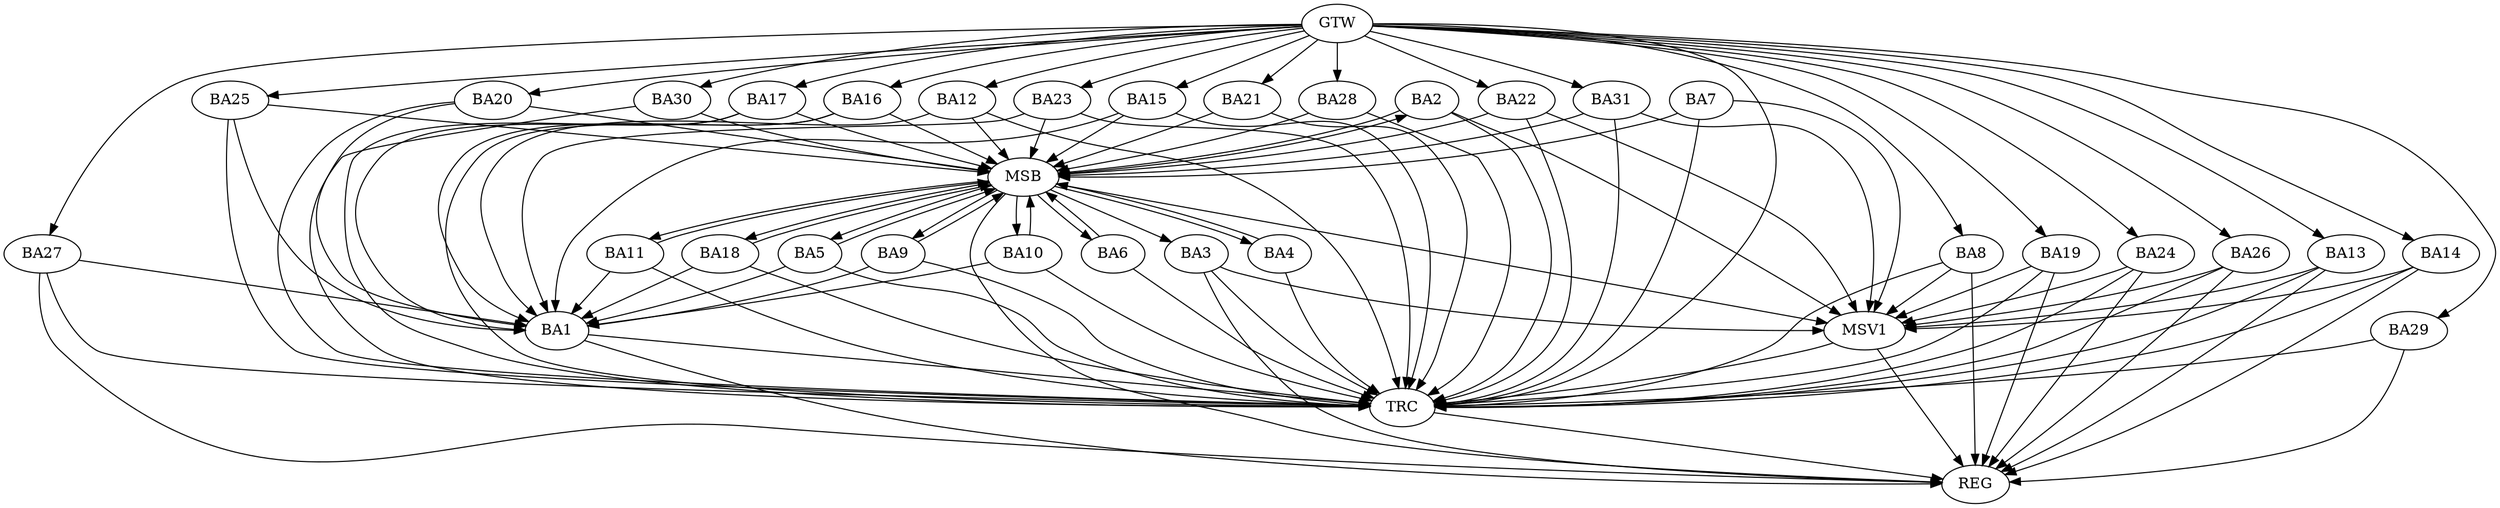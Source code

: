 strict digraph G {
  BA1 [ label="BA1" ];
  BA2 [ label="BA2" ];
  BA3 [ label="BA3" ];
  BA4 [ label="BA4" ];
  BA5 [ label="BA5" ];
  BA6 [ label="BA6" ];
  BA7 [ label="BA7" ];
  BA8 [ label="BA8" ];
  BA9 [ label="BA9" ];
  BA10 [ label="BA10" ];
  BA11 [ label="BA11" ];
  BA12 [ label="BA12" ];
  BA13 [ label="BA13" ];
  BA14 [ label="BA14" ];
  BA15 [ label="BA15" ];
  BA16 [ label="BA16" ];
  BA17 [ label="BA17" ];
  BA18 [ label="BA18" ];
  BA19 [ label="BA19" ];
  BA20 [ label="BA20" ];
  BA21 [ label="BA21" ];
  BA22 [ label="BA22" ];
  BA23 [ label="BA23" ];
  BA24 [ label="BA24" ];
  BA25 [ label="BA25" ];
  BA26 [ label="BA26" ];
  BA27 [ label="BA27" ];
  BA28 [ label="BA28" ];
  BA29 [ label="BA29" ];
  BA30 [ label="BA30" ];
  BA31 [ label="BA31" ];
  GTW [ label="GTW" ];
  REG [ label="REG" ];
  MSB [ label="MSB" ];
  TRC [ label="TRC" ];
  MSV1 [ label="MSV1" ];
  GTW -> BA8;
  GTW -> BA12;
  GTW -> BA13;
  GTW -> BA14;
  GTW -> BA15;
  GTW -> BA16;
  GTW -> BA17;
  GTW -> BA19;
  GTW -> BA20;
  GTW -> BA21;
  GTW -> BA22;
  GTW -> BA23;
  GTW -> BA24;
  GTW -> BA25;
  GTW -> BA26;
  GTW -> BA27;
  GTW -> BA28;
  GTW -> BA29;
  GTW -> BA30;
  GTW -> BA31;
  BA1 -> REG;
  BA3 -> REG;
  BA8 -> REG;
  BA13 -> REG;
  BA14 -> REG;
  BA19 -> REG;
  BA24 -> REG;
  BA26 -> REG;
  BA27 -> REG;
  BA29 -> REG;
  BA2 -> MSB;
  MSB -> REG;
  BA4 -> MSB;
  MSB -> BA2;
  BA5 -> MSB;
  MSB -> BA4;
  BA6 -> MSB;
  BA7 -> MSB;
  BA9 -> MSB;
  BA10 -> MSB;
  MSB -> BA3;
  BA11 -> MSB;
  BA12 -> MSB;
  MSB -> BA10;
  BA15 -> MSB;
  MSB -> BA6;
  BA16 -> MSB;
  MSB -> BA9;
  BA17 -> MSB;
  BA18 -> MSB;
  MSB -> BA11;
  BA20 -> MSB;
  BA21 -> MSB;
  BA22 -> MSB;
  MSB -> BA18;
  BA23 -> MSB;
  BA25 -> MSB;
  BA28 -> MSB;
  BA30 -> MSB;
  MSB -> BA5;
  BA31 -> MSB;
  BA1 -> TRC;
  BA2 -> TRC;
  BA3 -> TRC;
  BA4 -> TRC;
  BA5 -> TRC;
  BA6 -> TRC;
  BA7 -> TRC;
  BA8 -> TRC;
  BA9 -> TRC;
  BA10 -> TRC;
  BA11 -> TRC;
  BA12 -> TRC;
  BA13 -> TRC;
  BA14 -> TRC;
  BA15 -> TRC;
  BA16 -> TRC;
  BA17 -> TRC;
  BA18 -> TRC;
  BA19 -> TRC;
  BA20 -> TRC;
  BA21 -> TRC;
  BA22 -> TRC;
  BA23 -> TRC;
  BA24 -> TRC;
  BA25 -> TRC;
  BA26 -> TRC;
  BA27 -> TRC;
  BA28 -> TRC;
  BA29 -> TRC;
  BA30 -> TRC;
  BA31 -> TRC;
  GTW -> TRC;
  TRC -> REG;
  BA10 -> BA1;
  BA18 -> BA1;
  BA12 -> BA1;
  BA20 -> BA1;
  BA17 -> BA1;
  BA25 -> BA1;
  BA11 -> BA1;
  BA23 -> BA1;
  BA27 -> BA1;
  BA9 -> BA1;
  BA15 -> BA1;
  BA16 -> BA1;
  BA5 -> BA1;
  BA3 -> MSV1;
  BA8 -> MSV1;
  BA14 -> MSV1;
  BA19 -> MSV1;
  BA24 -> MSV1;
  MSB -> MSV1;
  BA2 -> MSV1;
  BA7 -> MSV1;
  BA26 -> MSV1;
  BA31 -> MSV1;
  BA13 -> MSV1;
  BA22 -> MSV1;
  MSV1 -> REG;
  MSV1 -> TRC;
}
